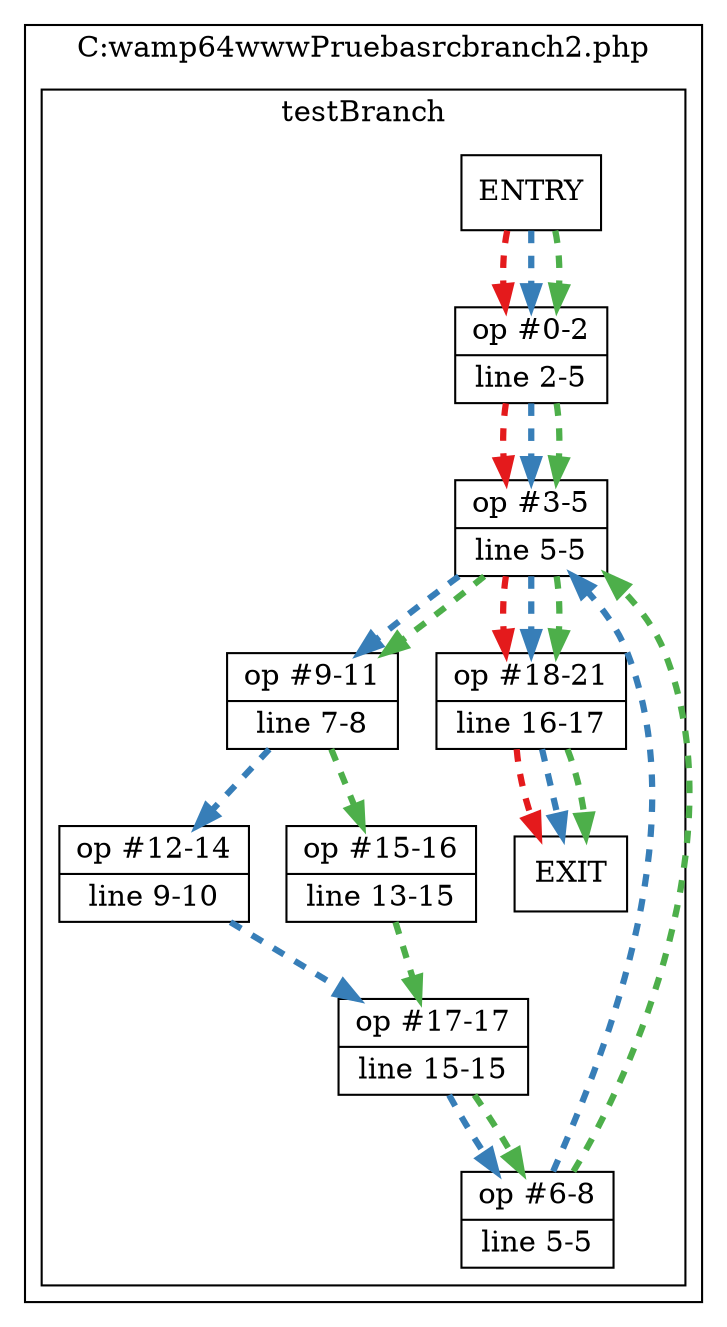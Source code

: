 digraph {
subgraph cluster_file_1ecc01320eb79c28ed7d80b3e870b60e {
label="C:\wamp64\www\Prueba\src\branch2.php";
subgraph cluster_3547e5fe636189a35f3b7aa7f8444a15 {
	label="testBranch";
	graph [rankdir="LR"];
	node [shape = record];
	"__testBranch_0" [ label = "{ op #0-2 | line 2-5 }" ];
	"__testBranch_3" [ label = "{ op #3-5 | line 5-5 }" ];
	"__testBranch_6" [ label = "{ op #6-8 | line 5-5 }" ];
	"__testBranch_9" [ label = "{ op #9-11 | line 7-8 }" ];
	"__testBranch_12" [ label = "{ op #12-14 | line 9-10 }" ];
	"__testBranch_15" [ label = "{ op #15-16 | line 13-15 }" ];
	"__testBranch_17" [ label = "{ op #17-17 | line 15-15 }" ];
	"__testBranch_18" [ label = "{ op #18-21 | line 16-17 }" ];
	"__testBranch_ENTRY" [label="ENTRY"];	"__testBranch_EXIT" [label="EXIT"];	"__testBranch_ENTRY" -> "__testBranch_0" -> "__testBranch_3" -> "__testBranch_18" -> "__testBranch_EXIT" [color="/set19/1" penwidth=3  style=dashed];
	"__testBranch_ENTRY" -> "__testBranch_0" -> "__testBranch_3" -> "__testBranch_9" -> "__testBranch_12" -> "__testBranch_17" -> "__testBranch_6" -> "__testBranch_3" -> "__testBranch_18" -> "__testBranch_EXIT" [color="/set19/2" penwidth=3  style=dashed];
	"__testBranch_ENTRY" -> "__testBranch_0" -> "__testBranch_3" -> "__testBranch_9" -> "__testBranch_15" -> "__testBranch_17" -> "__testBranch_6" -> "__testBranch_3" -> "__testBranch_18" -> "__testBranch_EXIT" [color="/set19/3" penwidth=3  style=dashed];
}
}
}
